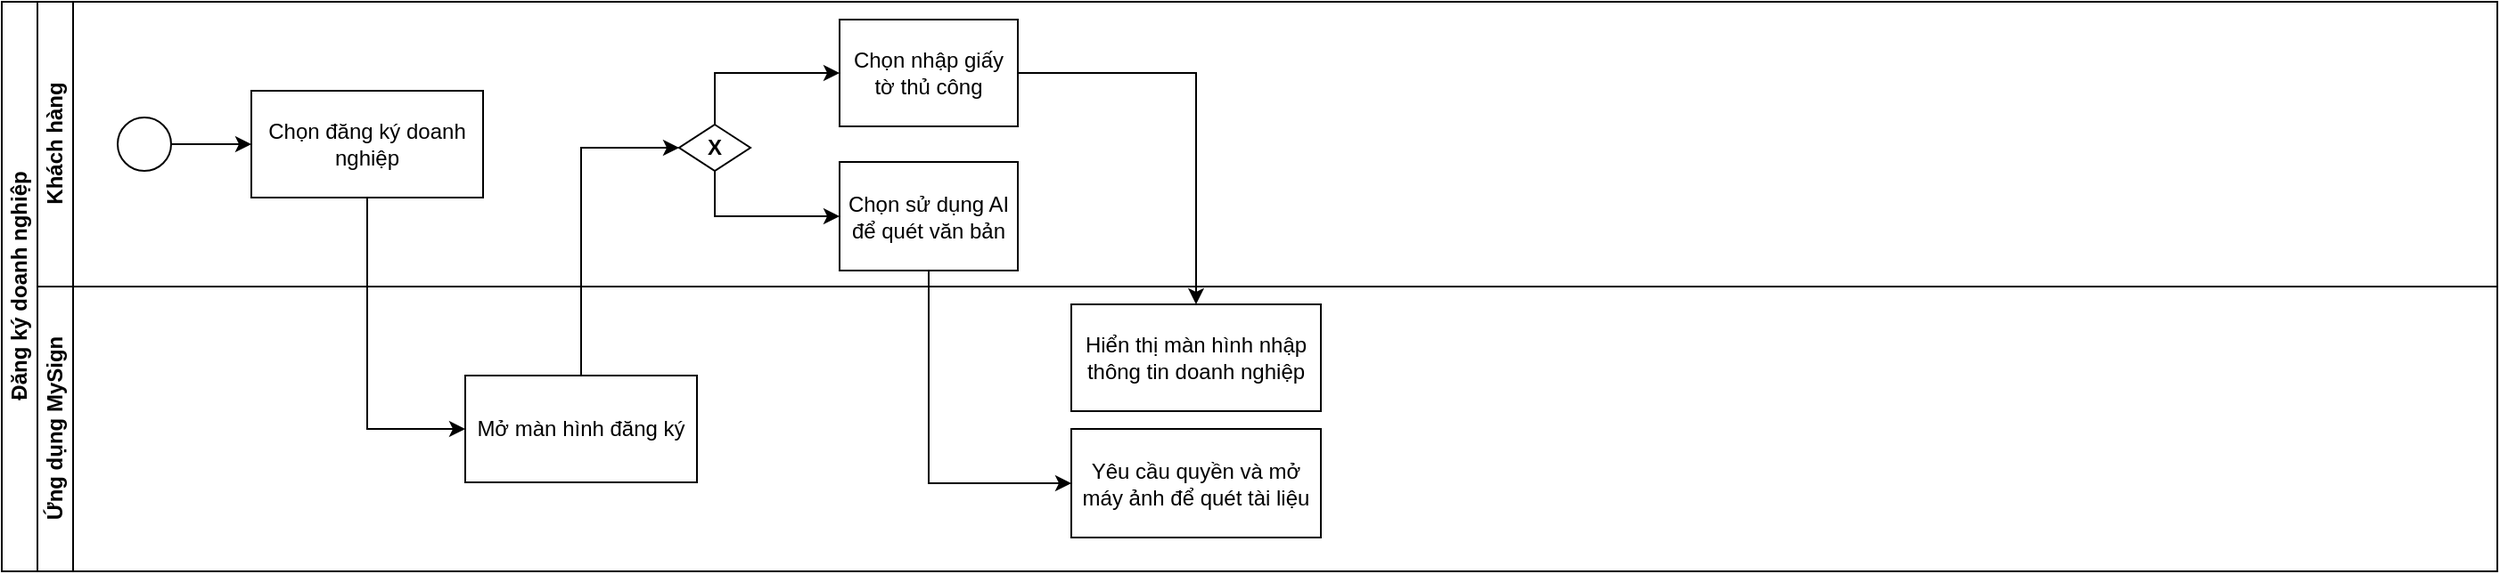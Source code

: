 <mxfile version="22.1.21" type="github">
  <diagram id="prtHgNgQTEPvFCAcTncT" name="Page-1">
    <mxGraphModel dx="875" dy="435" grid="1" gridSize="10" guides="1" tooltips="1" connect="1" arrows="1" fold="1" page="1" pageScale="1" pageWidth="827" pageHeight="1169" math="0" shadow="0">
      <root>
        <mxCell id="0" />
        <mxCell id="1" parent="0" />
        <mxCell id="dNxyNK7c78bLwvsdeMH5-19" value="Đăng ký doanh nghiệp" style="swimlane;html=1;childLayout=stackLayout;resizeParent=1;resizeParentMax=0;horizontal=0;startSize=20;horizontalStack=0;" parent="1" vertex="1">
          <mxGeometry x="110" y="130" width="1400" height="320" as="geometry" />
        </mxCell>
        <mxCell id="dNxyNK7c78bLwvsdeMH5-27" value="" style="edgeStyle=orthogonalEdgeStyle;rounded=0;orthogonalLoop=1;jettySize=auto;html=1;endArrow=classic;endFill=1;entryX=0;entryY=0.5;entryDx=0;entryDy=0;exitX=0.5;exitY=1;exitDx=0;exitDy=0;" parent="dNxyNK7c78bLwvsdeMH5-19" source="dNxyNK7c78bLwvsdeMH5-24" target="dNxyNK7c78bLwvsdeMH5-26" edge="1">
          <mxGeometry relative="1" as="geometry" />
        </mxCell>
        <mxCell id="dNxyNK7c78bLwvsdeMH5-20" value="Khách hàng" style="swimlane;html=1;startSize=20;horizontal=0;" parent="dNxyNK7c78bLwvsdeMH5-19" vertex="1">
          <mxGeometry x="20" width="1380" height="160" as="geometry" />
        </mxCell>
        <mxCell id="dNxyNK7c78bLwvsdeMH5-25" value="" style="edgeStyle=orthogonalEdgeStyle;rounded=0;orthogonalLoop=1;jettySize=auto;html=1;" parent="dNxyNK7c78bLwvsdeMH5-20" source="dNxyNK7c78bLwvsdeMH5-23" target="dNxyNK7c78bLwvsdeMH5-24" edge="1">
          <mxGeometry relative="1" as="geometry" />
        </mxCell>
        <mxCell id="dNxyNK7c78bLwvsdeMH5-23" value="" style="ellipse;whiteSpace=wrap;html=1;aspect=fixed;" parent="dNxyNK7c78bLwvsdeMH5-20" vertex="1">
          <mxGeometry x="45" y="65" width="30" height="30" as="geometry" />
        </mxCell>
        <mxCell id="dNxyNK7c78bLwvsdeMH5-24" value="Chọn đăng ký doanh nghiệp" style="rounded=0;whiteSpace=wrap;html=1;fontFamily=Helvetica;fontSize=12;fontColor=#000000;align=center;" parent="dNxyNK7c78bLwvsdeMH5-20" vertex="1">
          <mxGeometry x="120" y="50" width="130" height="60" as="geometry" />
        </mxCell>
        <mxCell id="jxNuXybysWQxjCqKWfZ1-5" value="" style="edgeStyle=orthogonalEdgeStyle;rounded=0;orthogonalLoop=1;jettySize=auto;html=1;exitX=0.5;exitY=0;exitDx=0;exitDy=0;entryX=0;entryY=0.5;entryDx=0;entryDy=0;" edge="1" parent="dNxyNK7c78bLwvsdeMH5-20" source="jxNuXybysWQxjCqKWfZ1-3" target="jxNuXybysWQxjCqKWfZ1-4">
          <mxGeometry relative="1" as="geometry" />
        </mxCell>
        <mxCell id="jxNuXybysWQxjCqKWfZ1-7" style="edgeStyle=orthogonalEdgeStyle;rounded=0;orthogonalLoop=1;jettySize=auto;html=1;entryX=0;entryY=0.5;entryDx=0;entryDy=0;exitX=0.5;exitY=1;exitDx=0;exitDy=0;" edge="1" parent="dNxyNK7c78bLwvsdeMH5-20" source="jxNuXybysWQxjCqKWfZ1-3" target="jxNuXybysWQxjCqKWfZ1-6">
          <mxGeometry relative="1" as="geometry" />
        </mxCell>
        <mxCell id="jxNuXybysWQxjCqKWfZ1-3" value="&lt;b&gt;X&lt;/b&gt;" style="rhombus;whiteSpace=wrap;html=1;" vertex="1" parent="dNxyNK7c78bLwvsdeMH5-20">
          <mxGeometry x="360" y="69" width="40" height="26" as="geometry" />
        </mxCell>
        <mxCell id="jxNuXybysWQxjCqKWfZ1-4" value="Chọn nhập giấy tờ thủ công" style="whiteSpace=wrap;html=1;" vertex="1" parent="dNxyNK7c78bLwvsdeMH5-20">
          <mxGeometry x="450" y="10" width="100" height="60" as="geometry" />
        </mxCell>
        <mxCell id="jxNuXybysWQxjCqKWfZ1-6" value="Chọn sử dụng AI để quét văn bản" style="whiteSpace=wrap;html=1;" vertex="1" parent="dNxyNK7c78bLwvsdeMH5-20">
          <mxGeometry x="450" y="90" width="100" height="61" as="geometry" />
        </mxCell>
        <mxCell id="dNxyNK7c78bLwvsdeMH5-21" value="Ứng dụng MySign" style="swimlane;html=1;startSize=20;horizontal=0;" parent="dNxyNK7c78bLwvsdeMH5-19" vertex="1">
          <mxGeometry x="20" y="160" width="1380" height="160" as="geometry" />
        </mxCell>
        <mxCell id="dNxyNK7c78bLwvsdeMH5-26" value="Mở màn hình đăng ký" style="rounded=0;whiteSpace=wrap;html=1;fontFamily=Helvetica;fontSize=12;fontColor=#000000;align=center;" parent="dNxyNK7c78bLwvsdeMH5-21" vertex="1">
          <mxGeometry x="240" y="50" width="130" height="60" as="geometry" />
        </mxCell>
        <mxCell id="jxNuXybysWQxjCqKWfZ1-8" value="Yêu cầu quyền và mở máy ảnh để quét tài liệu" style="whiteSpace=wrap;html=1;" vertex="1" parent="dNxyNK7c78bLwvsdeMH5-21">
          <mxGeometry x="580" y="80" width="140" height="61" as="geometry" />
        </mxCell>
        <mxCell id="jxNuXybysWQxjCqKWfZ1-9" value="Hiển thị màn hình&amp;nbsp;nhập &lt;br&gt;thông tin doanh nghiệp" style="whiteSpace=wrap;html=1;" vertex="1" parent="dNxyNK7c78bLwvsdeMH5-21">
          <mxGeometry x="580" y="10" width="140" height="60" as="geometry" />
        </mxCell>
        <mxCell id="jxNuXybysWQxjCqKWfZ1-2" style="edgeStyle=orthogonalEdgeStyle;rounded=0;orthogonalLoop=1;jettySize=auto;html=1;entryX=0;entryY=0.5;entryDx=0;entryDy=0;exitX=0.5;exitY=0;exitDx=0;exitDy=0;" edge="1" parent="dNxyNK7c78bLwvsdeMH5-19" source="dNxyNK7c78bLwvsdeMH5-26" target="jxNuXybysWQxjCqKWfZ1-3">
          <mxGeometry relative="1" as="geometry">
            <mxPoint x="395" y="110" as="targetPoint" />
          </mxGeometry>
        </mxCell>
        <mxCell id="jxNuXybysWQxjCqKWfZ1-10" style="edgeStyle=orthogonalEdgeStyle;rounded=0;orthogonalLoop=1;jettySize=auto;html=1;entryX=0;entryY=0.5;entryDx=0;entryDy=0;exitX=0.5;exitY=1;exitDx=0;exitDy=0;" edge="1" parent="dNxyNK7c78bLwvsdeMH5-19" source="jxNuXybysWQxjCqKWfZ1-6" target="jxNuXybysWQxjCqKWfZ1-8">
          <mxGeometry relative="1" as="geometry" />
        </mxCell>
        <mxCell id="jxNuXybysWQxjCqKWfZ1-11" style="edgeStyle=orthogonalEdgeStyle;rounded=0;orthogonalLoop=1;jettySize=auto;html=1;entryX=0.5;entryY=0;entryDx=0;entryDy=0;" edge="1" parent="dNxyNK7c78bLwvsdeMH5-19" source="jxNuXybysWQxjCqKWfZ1-4" target="jxNuXybysWQxjCqKWfZ1-9">
          <mxGeometry relative="1" as="geometry" />
        </mxCell>
      </root>
    </mxGraphModel>
  </diagram>
</mxfile>
